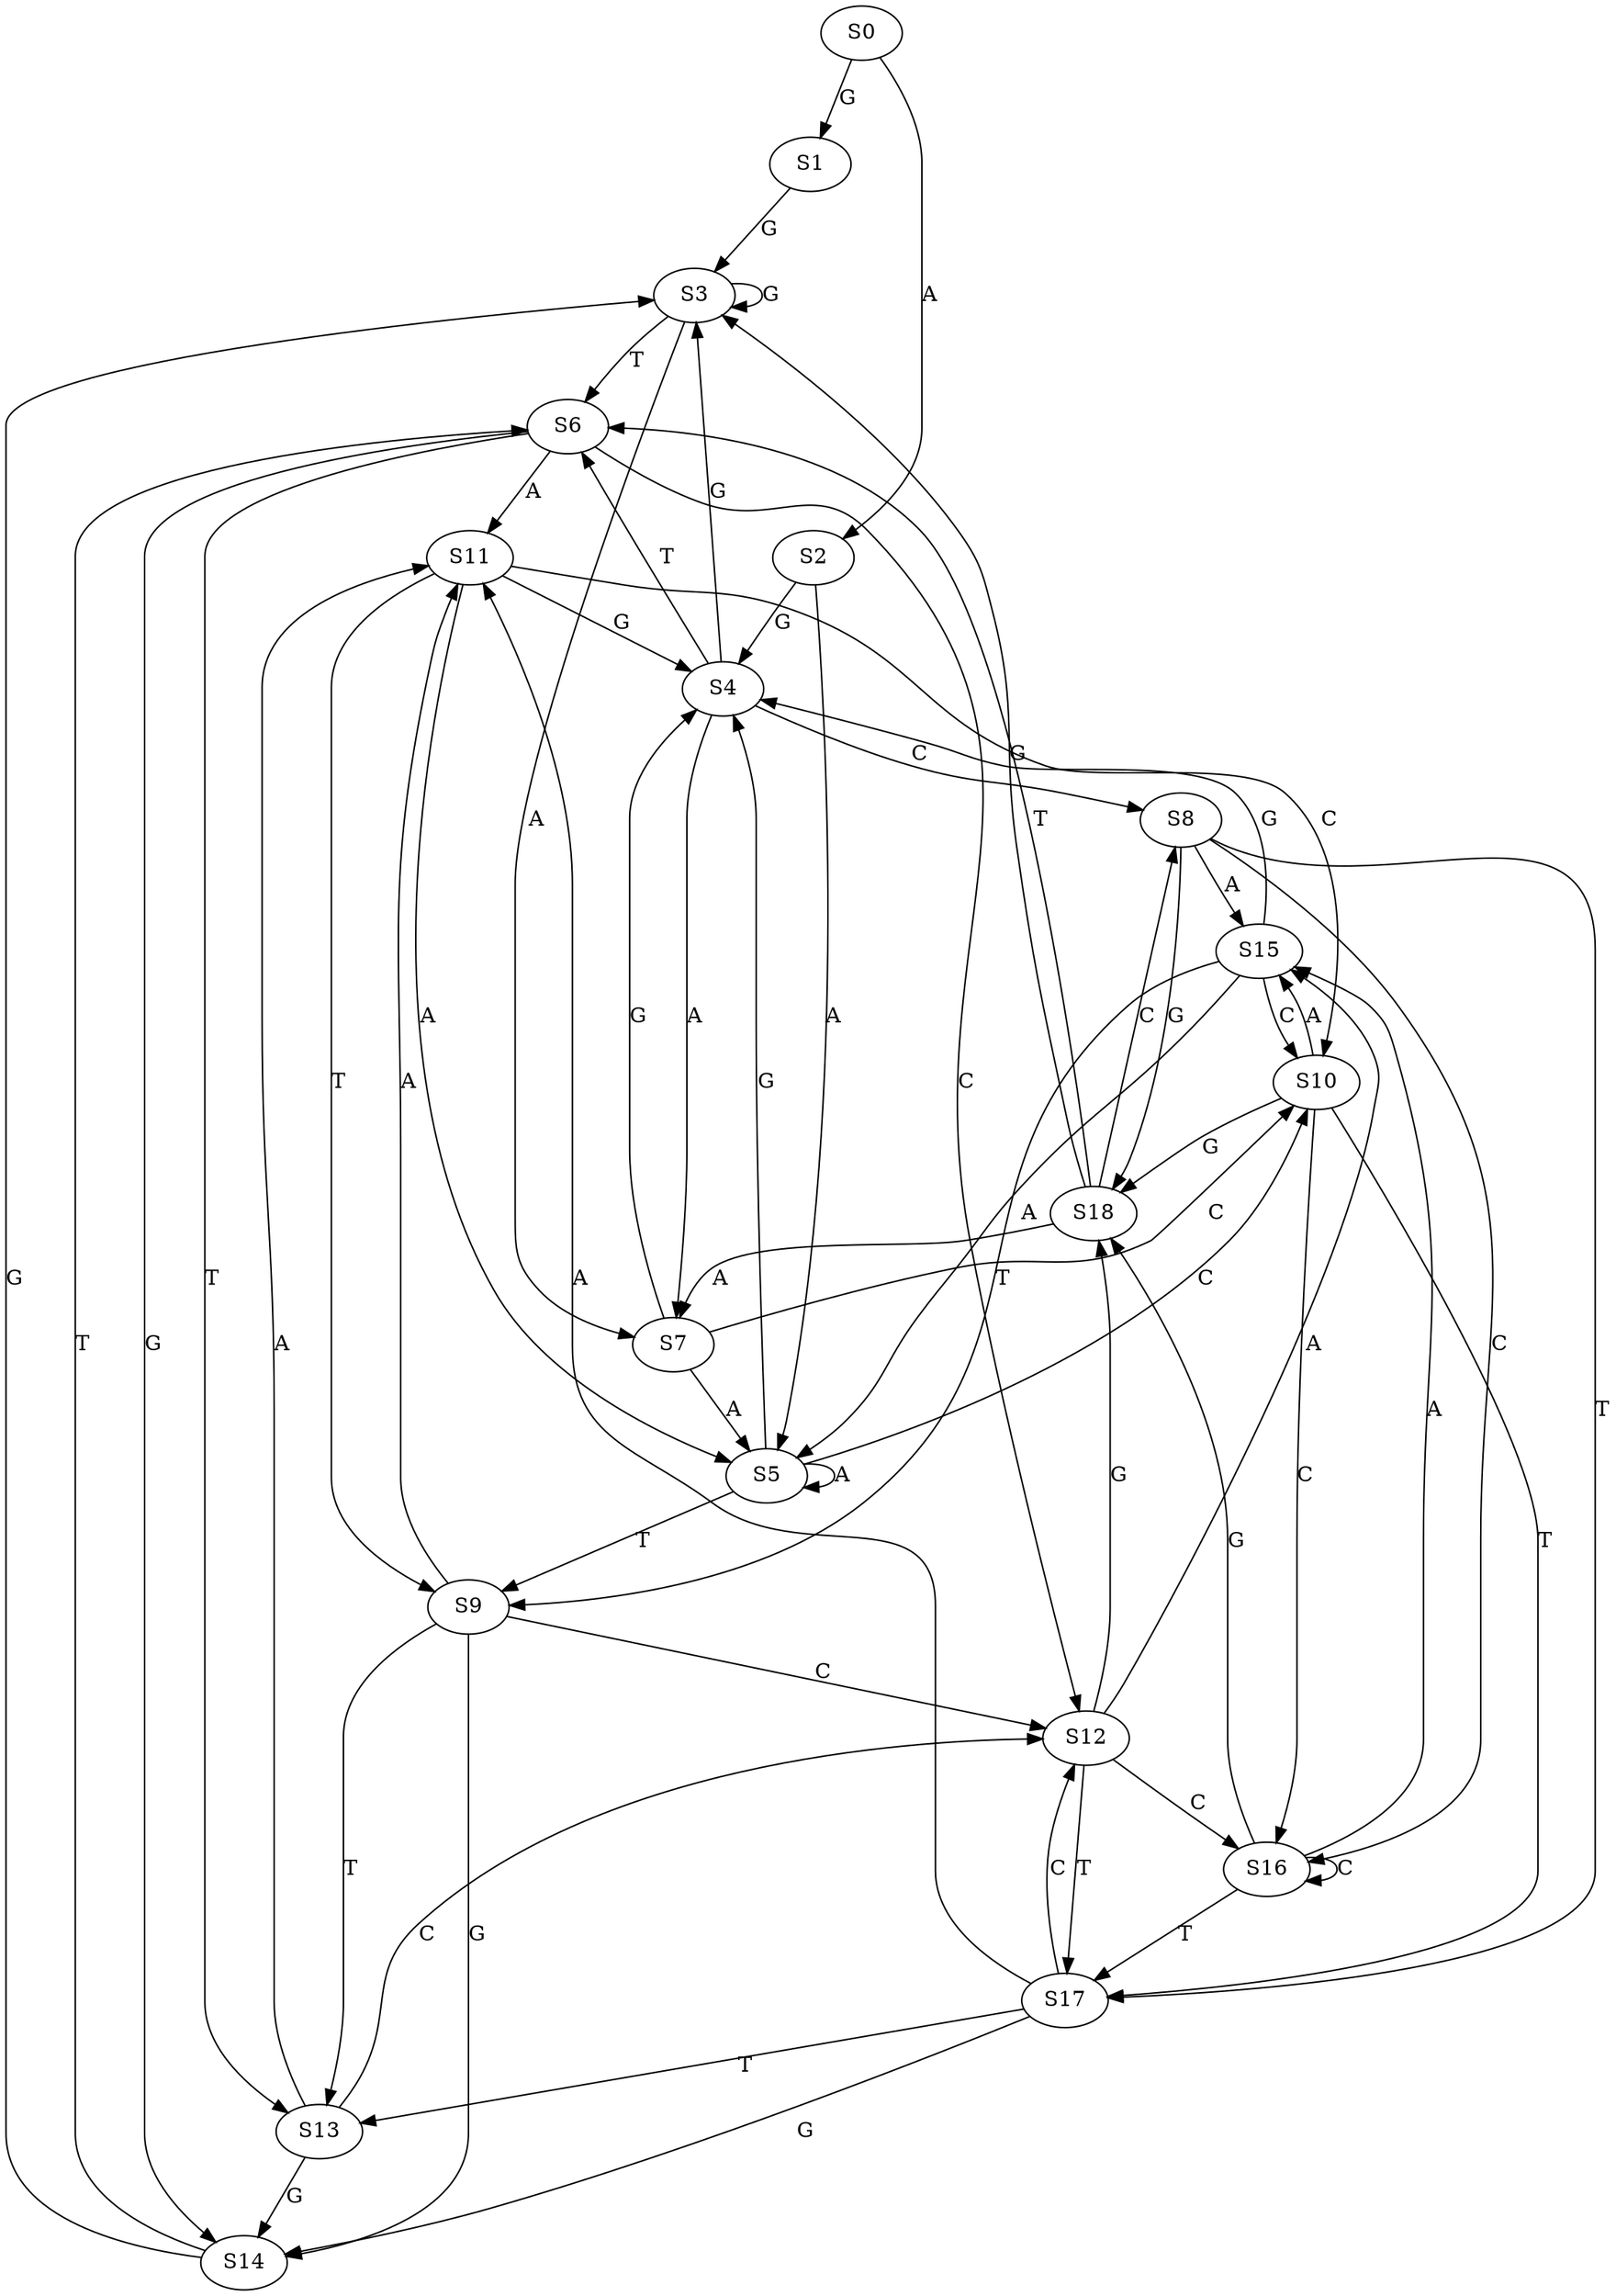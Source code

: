 strict digraph  {
	S0 -> S1 [ label = G ];
	S0 -> S2 [ label = A ];
	S1 -> S3 [ label = G ];
	S2 -> S4 [ label = G ];
	S2 -> S5 [ label = A ];
	S3 -> S6 [ label = T ];
	S3 -> S7 [ label = A ];
	S3 -> S3 [ label = G ];
	S4 -> S6 [ label = T ];
	S4 -> S7 [ label = A ];
	S4 -> S8 [ label = C ];
	S4 -> S3 [ label = G ];
	S5 -> S9 [ label = T ];
	S5 -> S4 [ label = G ];
	S5 -> S10 [ label = C ];
	S5 -> S5 [ label = A ];
	S6 -> S11 [ label = A ];
	S6 -> S12 [ label = C ];
	S6 -> S13 [ label = T ];
	S6 -> S14 [ label = G ];
	S7 -> S4 [ label = G ];
	S7 -> S5 [ label = A ];
	S7 -> S10 [ label = C ];
	S8 -> S15 [ label = A ];
	S8 -> S16 [ label = C ];
	S8 -> S17 [ label = T ];
	S8 -> S18 [ label = G ];
	S9 -> S14 [ label = G ];
	S9 -> S12 [ label = C ];
	S9 -> S11 [ label = A ];
	S9 -> S13 [ label = T ];
	S10 -> S15 [ label = A ];
	S10 -> S18 [ label = G ];
	S10 -> S16 [ label = C ];
	S10 -> S17 [ label = T ];
	S11 -> S5 [ label = A ];
	S11 -> S4 [ label = G ];
	S11 -> S10 [ label = C ];
	S11 -> S9 [ label = T ];
	S12 -> S15 [ label = A ];
	S12 -> S18 [ label = G ];
	S12 -> S17 [ label = T ];
	S12 -> S16 [ label = C ];
	S13 -> S12 [ label = C ];
	S13 -> S14 [ label = G ];
	S13 -> S11 [ label = A ];
	S14 -> S3 [ label = G ];
	S14 -> S6 [ label = T ];
	S15 -> S5 [ label = A ];
	S15 -> S10 [ label = C ];
	S15 -> S4 [ label = G ];
	S15 -> S9 [ label = T ];
	S16 -> S15 [ label = A ];
	S16 -> S17 [ label = T ];
	S16 -> S18 [ label = G ];
	S16 -> S16 [ label = C ];
	S17 -> S11 [ label = A ];
	S17 -> S13 [ label = T ];
	S17 -> S14 [ label = G ];
	S17 -> S12 [ label = C ];
	S18 -> S7 [ label = A ];
	S18 -> S6 [ label = T ];
	S18 -> S8 [ label = C ];
	S18 -> S3 [ label = G ];
}
